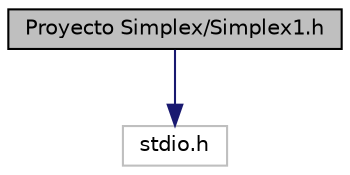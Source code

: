 digraph "Proyecto Simplex/Simplex1.h"
{
 // LATEX_PDF_SIZE
  edge [fontname="Helvetica",fontsize="10",labelfontname="Helvetica",labelfontsize="10"];
  node [fontname="Helvetica",fontsize="10",shape=record];
  Node1 [label="Proyecto Simplex/Simplex1.h",height=0.2,width=0.4,color="black", fillcolor="grey75", style="filled", fontcolor="black",tooltip="Cabecera del fichero Simplex2.c."];
  Node1 -> Node2 [color="midnightblue",fontsize="10",style="solid",fontname="Helvetica"];
  Node2 [label="stdio.h",height=0.2,width=0.4,color="grey75", fillcolor="white", style="filled",tooltip=" "];
}

